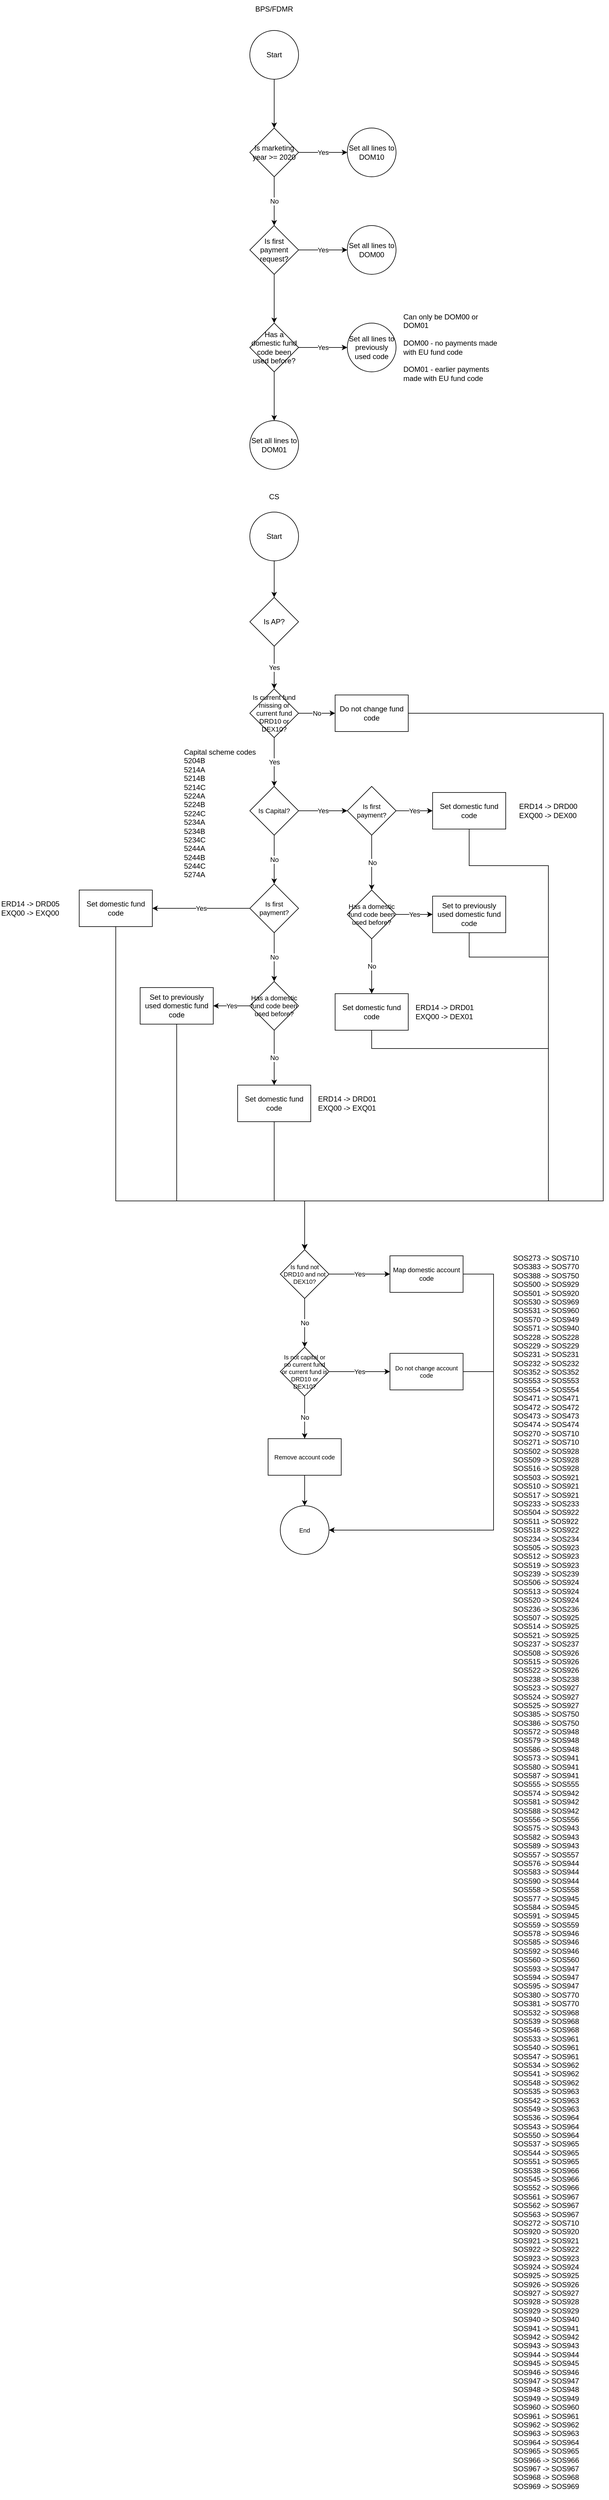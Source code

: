 <mxfile version="21.2.4" type="github">
  <diagram name="Page-1" id="aLZ2Wnbk1KyW59XvxMQL">
    <mxGraphModel dx="2924" dy="1148" grid="1" gridSize="10" guides="1" tooltips="1" connect="1" arrows="1" fold="1" page="1" pageScale="1" pageWidth="850" pageHeight="1100" math="0" shadow="0">
      <root>
        <mxCell id="0" />
        <mxCell id="1" parent="0" />
        <mxCell id="RIhZM-0b08vBuHOQIwmw-3" value="" style="edgeStyle=orthogonalEdgeStyle;rounded=0;orthogonalLoop=1;jettySize=auto;html=1;" parent="1" source="RIhZM-0b08vBuHOQIwmw-1" target="RIhZM-0b08vBuHOQIwmw-2" edge="1">
          <mxGeometry relative="1" as="geometry" />
        </mxCell>
        <mxCell id="RIhZM-0b08vBuHOQIwmw-1" value="Start" style="ellipse;whiteSpace=wrap;html=1;aspect=fixed;" parent="1" vertex="1">
          <mxGeometry x="360" y="160" width="80" height="80" as="geometry" />
        </mxCell>
        <mxCell id="RIhZM-0b08vBuHOQIwmw-5" value="Yes" style="edgeStyle=orthogonalEdgeStyle;rounded=0;orthogonalLoop=1;jettySize=auto;html=1;" parent="1" source="RIhZM-0b08vBuHOQIwmw-2" target="RIhZM-0b08vBuHOQIwmw-4" edge="1">
          <mxGeometry relative="1" as="geometry" />
        </mxCell>
        <mxCell id="RIhZM-0b08vBuHOQIwmw-7" value="No" style="edgeStyle=orthogonalEdgeStyle;rounded=0;orthogonalLoop=1;jettySize=auto;html=1;" parent="1" source="RIhZM-0b08vBuHOQIwmw-2" target="RIhZM-0b08vBuHOQIwmw-6" edge="1">
          <mxGeometry relative="1" as="geometry" />
        </mxCell>
        <mxCell id="RIhZM-0b08vBuHOQIwmw-2" value="Is marketing year &amp;gt;= 2020" style="rhombus;whiteSpace=wrap;html=1;" parent="1" vertex="1">
          <mxGeometry x="360" y="320" width="80" height="80" as="geometry" />
        </mxCell>
        <mxCell id="RIhZM-0b08vBuHOQIwmw-4" value="Set all lines to DOM10" style="ellipse;whiteSpace=wrap;html=1;" parent="1" vertex="1">
          <mxGeometry x="520" y="320" width="80" height="80" as="geometry" />
        </mxCell>
        <mxCell id="RIhZM-0b08vBuHOQIwmw-11" value="Yes" style="edgeStyle=orthogonalEdgeStyle;rounded=0;orthogonalLoop=1;jettySize=auto;html=1;" parent="1" source="RIhZM-0b08vBuHOQIwmw-6" target="RIhZM-0b08vBuHOQIwmw-10" edge="1">
          <mxGeometry relative="1" as="geometry" />
        </mxCell>
        <mxCell id="RIhZM-0b08vBuHOQIwmw-13" value="" style="edgeStyle=orthogonalEdgeStyle;rounded=0;orthogonalLoop=1;jettySize=auto;html=1;" parent="1" source="RIhZM-0b08vBuHOQIwmw-6" target="RIhZM-0b08vBuHOQIwmw-12" edge="1">
          <mxGeometry relative="1" as="geometry" />
        </mxCell>
        <mxCell id="RIhZM-0b08vBuHOQIwmw-6" value="Is first payment request?" style="rhombus;whiteSpace=wrap;html=1;" parent="1" vertex="1">
          <mxGeometry x="360" y="480" width="80" height="80" as="geometry" />
        </mxCell>
        <mxCell id="RIhZM-0b08vBuHOQIwmw-10" value="Set all lines to DOM00" style="ellipse;whiteSpace=wrap;html=1;" parent="1" vertex="1">
          <mxGeometry x="520" y="480" width="80" height="80" as="geometry" />
        </mxCell>
        <mxCell id="RIhZM-0b08vBuHOQIwmw-15" value="Yes" style="edgeStyle=orthogonalEdgeStyle;rounded=0;orthogonalLoop=1;jettySize=auto;html=1;" parent="1" source="RIhZM-0b08vBuHOQIwmw-12" target="RIhZM-0b08vBuHOQIwmw-14" edge="1">
          <mxGeometry relative="1" as="geometry" />
        </mxCell>
        <mxCell id="RIhZM-0b08vBuHOQIwmw-17" value="" style="edgeStyle=orthogonalEdgeStyle;rounded=0;orthogonalLoop=1;jettySize=auto;html=1;" parent="1" source="RIhZM-0b08vBuHOQIwmw-12" target="RIhZM-0b08vBuHOQIwmw-16" edge="1">
          <mxGeometry relative="1" as="geometry" />
        </mxCell>
        <mxCell id="RIhZM-0b08vBuHOQIwmw-12" value="Has a domestic fund code been used before?" style="rhombus;whiteSpace=wrap;html=1;" parent="1" vertex="1">
          <mxGeometry x="360" y="640" width="80" height="80" as="geometry" />
        </mxCell>
        <mxCell id="RIhZM-0b08vBuHOQIwmw-14" value="Set all lines to previously used code" style="ellipse;whiteSpace=wrap;html=1;" parent="1" vertex="1">
          <mxGeometry x="520" y="640" width="80" height="80" as="geometry" />
        </mxCell>
        <mxCell id="RIhZM-0b08vBuHOQIwmw-16" value="Set all lines to DOM01" style="ellipse;whiteSpace=wrap;html=1;" parent="1" vertex="1">
          <mxGeometry x="360" y="800" width="80" height="80" as="geometry" />
        </mxCell>
        <mxCell id="RIhZM-0b08vBuHOQIwmw-18" value="Can only be DOM00 or DOM01&lt;br&gt;&lt;br&gt;DOM00 - no payments made with EU fund code&lt;br&gt;&lt;br&gt;DOM01 - earlier payments made with EU fund code" style="text;html=1;strokeColor=none;fillColor=none;align=left;verticalAlign=middle;whiteSpace=wrap;rounded=0;" parent="1" vertex="1">
          <mxGeometry x="610" y="665" width="160" height="30" as="geometry" />
        </mxCell>
        <mxCell id="RIhZM-0b08vBuHOQIwmw-19" value="BPS/FDMR" style="text;html=1;strokeColor=none;fillColor=none;align=center;verticalAlign=middle;whiteSpace=wrap;rounded=0;" parent="1" vertex="1">
          <mxGeometry x="370" y="110" width="60" height="30" as="geometry" />
        </mxCell>
        <mxCell id="yx07upX3U9dLq38maUh5-40" style="edgeStyle=orthogonalEdgeStyle;rounded=0;orthogonalLoop=1;jettySize=auto;html=1;" edge="1" parent="1" source="yx07upX3U9dLq38maUh5-1" target="yx07upX3U9dLq38maUh5-39">
          <mxGeometry relative="1" as="geometry" />
        </mxCell>
        <mxCell id="yx07upX3U9dLq38maUh5-1" value="Start" style="ellipse;whiteSpace=wrap;html=1;aspect=fixed;" vertex="1" parent="1">
          <mxGeometry x="360" y="950" width="80" height="80" as="geometry" />
        </mxCell>
        <mxCell id="yx07upX3U9dLq38maUh5-2" value="CS" style="text;html=1;strokeColor=none;fillColor=none;align=center;verticalAlign=middle;whiteSpace=wrap;rounded=0;" vertex="1" parent="1">
          <mxGeometry x="370" y="910" width="60" height="30" as="geometry" />
        </mxCell>
        <mxCell id="yx07upX3U9dLq38maUh5-9" value="No" style="edgeStyle=orthogonalEdgeStyle;rounded=0;orthogonalLoop=1;jettySize=auto;html=1;" edge="1" parent="1" source="yx07upX3U9dLq38maUh5-4" target="yx07upX3U9dLq38maUh5-8">
          <mxGeometry relative="1" as="geometry" />
        </mxCell>
        <mxCell id="yx07upX3U9dLq38maUh5-11" value="Yes" style="edgeStyle=orthogonalEdgeStyle;rounded=0;orthogonalLoop=1;jettySize=auto;html=1;" edge="1" parent="1" source="yx07upX3U9dLq38maUh5-4" target="yx07upX3U9dLq38maUh5-10">
          <mxGeometry relative="1" as="geometry" />
        </mxCell>
        <mxCell id="yx07upX3U9dLq38maUh5-4" value="Is current fund missing or current fund DRD10 or DEX10?" style="rhombus;whiteSpace=wrap;html=1;fontSize=11;rounded=0;" vertex="1" parent="1">
          <mxGeometry x="360" y="1240" width="80" height="80" as="geometry" />
        </mxCell>
        <mxCell id="yx07upX3U9dLq38maUh5-55" style="edgeStyle=orthogonalEdgeStyle;rounded=0;orthogonalLoop=1;jettySize=auto;html=1;entryX=0.5;entryY=0;entryDx=0;entryDy=0;" edge="1" parent="1" source="yx07upX3U9dLq38maUh5-8" target="yx07upX3U9dLq38maUh5-42">
          <mxGeometry relative="1" as="geometry">
            <Array as="points">
              <mxPoint x="940" y="1280" />
              <mxPoint x="940" y="2080" />
              <mxPoint x="450" y="2080" />
            </Array>
          </mxGeometry>
        </mxCell>
        <mxCell id="yx07upX3U9dLq38maUh5-8" value="Do not change fund code" style="rounded=0;whiteSpace=wrap;html=1;fontSize=12;" vertex="1" parent="1">
          <mxGeometry x="500" y="1250" width="120" height="60" as="geometry" />
        </mxCell>
        <mxCell id="yx07upX3U9dLq38maUh5-13" value="Yes" style="edgeStyle=orthogonalEdgeStyle;rounded=0;orthogonalLoop=1;jettySize=auto;html=1;" edge="1" parent="1" source="yx07upX3U9dLq38maUh5-10" target="yx07upX3U9dLq38maUh5-12">
          <mxGeometry relative="1" as="geometry" />
        </mxCell>
        <mxCell id="yx07upX3U9dLq38maUh5-27" value="No" style="edgeStyle=orthogonalEdgeStyle;rounded=0;orthogonalLoop=1;jettySize=auto;html=1;" edge="1" parent="1" source="yx07upX3U9dLq38maUh5-10" target="yx07upX3U9dLq38maUh5-26">
          <mxGeometry relative="1" as="geometry" />
        </mxCell>
        <mxCell id="yx07upX3U9dLq38maUh5-10" value="Is Capital?" style="rhombus;whiteSpace=wrap;html=1;fontSize=11;rounded=0;" vertex="1" parent="1">
          <mxGeometry x="360" y="1400" width="80" height="80" as="geometry" />
        </mxCell>
        <mxCell id="yx07upX3U9dLq38maUh5-15" value="Yes" style="edgeStyle=orthogonalEdgeStyle;rounded=0;orthogonalLoop=1;jettySize=auto;html=1;" edge="1" parent="1" source="yx07upX3U9dLq38maUh5-12" target="yx07upX3U9dLq38maUh5-14">
          <mxGeometry relative="1" as="geometry" />
        </mxCell>
        <mxCell id="yx07upX3U9dLq38maUh5-18" value="No" style="edgeStyle=orthogonalEdgeStyle;rounded=0;orthogonalLoop=1;jettySize=auto;html=1;" edge="1" parent="1" source="yx07upX3U9dLq38maUh5-12">
          <mxGeometry relative="1" as="geometry">
            <mxPoint x="560" y="1570" as="targetPoint" />
          </mxGeometry>
        </mxCell>
        <mxCell id="yx07upX3U9dLq38maUh5-12" value="Is first payment?" style="rhombus;whiteSpace=wrap;html=1;fontSize=11;rounded=0;" vertex="1" parent="1">
          <mxGeometry x="520" y="1400" width="80" height="80" as="geometry" />
        </mxCell>
        <mxCell id="yx07upX3U9dLq38maUh5-44" style="edgeStyle=orthogonalEdgeStyle;rounded=0;orthogonalLoop=1;jettySize=auto;html=1;entryX=0.5;entryY=0;entryDx=0;entryDy=0;" edge="1" parent="1" source="yx07upX3U9dLq38maUh5-14" target="yx07upX3U9dLq38maUh5-42">
          <mxGeometry relative="1" as="geometry">
            <Array as="points">
              <mxPoint x="720" y="1530" />
              <mxPoint x="850" y="1530" />
              <mxPoint x="850" y="2080" />
              <mxPoint x="450" y="2080" />
            </Array>
          </mxGeometry>
        </mxCell>
        <mxCell id="yx07upX3U9dLq38maUh5-14" value="Set domestic fund code" style="whiteSpace=wrap;html=1;fontSize=12;rounded=0;" vertex="1" parent="1">
          <mxGeometry x="660" y="1410" width="120" height="60" as="geometry" />
        </mxCell>
        <mxCell id="yx07upX3U9dLq38maUh5-16" value="ERD14 -&amp;gt; DRD00&lt;br&gt;EXQ00 -&amp;gt; DEX00" style="text;html=1;strokeColor=none;fillColor=none;align=left;verticalAlign=middle;whiteSpace=wrap;rounded=0;" vertex="1" parent="1">
          <mxGeometry x="800" y="1425" width="120" height="30" as="geometry" />
        </mxCell>
        <mxCell id="yx07upX3U9dLq38maUh5-21" value="Yes" style="edgeStyle=orthogonalEdgeStyle;rounded=0;orthogonalLoop=1;jettySize=auto;html=1;" edge="1" parent="1" source="yx07upX3U9dLq38maUh5-19" target="yx07upX3U9dLq38maUh5-20">
          <mxGeometry relative="1" as="geometry" />
        </mxCell>
        <mxCell id="yx07upX3U9dLq38maUh5-23" value="No" style="edgeStyle=orthogonalEdgeStyle;rounded=0;orthogonalLoop=1;jettySize=auto;html=1;" edge="1" parent="1" source="yx07upX3U9dLq38maUh5-19" target="yx07upX3U9dLq38maUh5-22">
          <mxGeometry relative="1" as="geometry" />
        </mxCell>
        <mxCell id="yx07upX3U9dLq38maUh5-19" value="Has a domestic fund code been used before?" style="rhombus;whiteSpace=wrap;html=1;fontSize=11;" vertex="1" parent="1">
          <mxGeometry x="520" y="1570" width="80" height="80" as="geometry" />
        </mxCell>
        <mxCell id="yx07upX3U9dLq38maUh5-43" style="edgeStyle=orthogonalEdgeStyle;rounded=0;orthogonalLoop=1;jettySize=auto;html=1;" edge="1" parent="1" source="yx07upX3U9dLq38maUh5-20" target="yx07upX3U9dLq38maUh5-42">
          <mxGeometry relative="1" as="geometry">
            <Array as="points">
              <mxPoint x="720" y="1680" />
              <mxPoint x="850" y="1680" />
              <mxPoint x="850" y="2080" />
              <mxPoint x="450" y="2080" />
            </Array>
          </mxGeometry>
        </mxCell>
        <mxCell id="yx07upX3U9dLq38maUh5-20" value="Set to previously used domestic fund code" style="whiteSpace=wrap;html=1;" vertex="1" parent="1">
          <mxGeometry x="660" y="1580" width="120" height="60" as="geometry" />
        </mxCell>
        <mxCell id="yx07upX3U9dLq38maUh5-45" style="edgeStyle=orthogonalEdgeStyle;rounded=0;orthogonalLoop=1;jettySize=auto;html=1;entryX=0.5;entryY=0;entryDx=0;entryDy=0;" edge="1" parent="1" source="yx07upX3U9dLq38maUh5-22" target="yx07upX3U9dLq38maUh5-42">
          <mxGeometry relative="1" as="geometry">
            <Array as="points">
              <mxPoint x="560" y="1830" />
              <mxPoint x="850" y="1830" />
              <mxPoint x="850" y="2080" />
              <mxPoint x="450" y="2080" />
            </Array>
          </mxGeometry>
        </mxCell>
        <mxCell id="yx07upX3U9dLq38maUh5-22" value="Set domestic fund code" style="whiteSpace=wrap;html=1;" vertex="1" parent="1">
          <mxGeometry x="500" y="1740" width="120" height="60" as="geometry" />
        </mxCell>
        <mxCell id="yx07upX3U9dLq38maUh5-24" value="ERD14 -&amp;gt; DRD01&lt;br&gt;EXQ00 -&amp;gt; DEX01" style="text;html=1;strokeColor=none;fillColor=none;align=left;verticalAlign=middle;whiteSpace=wrap;rounded=0;" vertex="1" parent="1">
          <mxGeometry x="630" y="1755" width="120" height="30" as="geometry" />
        </mxCell>
        <mxCell id="yx07upX3U9dLq38maUh5-25" value="Capital scheme codes&lt;br&gt;5204B&lt;br&gt;5214A&lt;br&gt;5214B&lt;br&gt;5214C&lt;br&gt;5224A&lt;br&gt;5224B&lt;br&gt;5224C&lt;br&gt;5234A&lt;br&gt;5234B&lt;br&gt;5234C&lt;br&gt;5244A&lt;br&gt;5244B&lt;br&gt;5244C&lt;br&gt;5274A" style="text;whiteSpace=wrap;html=1;" vertex="1" parent="1">
          <mxGeometry x="250" y="1330" width="140" height="220" as="geometry" />
        </mxCell>
        <mxCell id="yx07upX3U9dLq38maUh5-29" value="Yes" style="edgeStyle=orthogonalEdgeStyle;rounded=0;orthogonalLoop=1;jettySize=auto;html=1;" edge="1" parent="1" source="yx07upX3U9dLq38maUh5-26" target="yx07upX3U9dLq38maUh5-28">
          <mxGeometry relative="1" as="geometry" />
        </mxCell>
        <mxCell id="yx07upX3U9dLq38maUh5-33" value="No" style="edgeStyle=orthogonalEdgeStyle;rounded=0;orthogonalLoop=1;jettySize=auto;html=1;" edge="1" parent="1" source="yx07upX3U9dLq38maUh5-26" target="yx07upX3U9dLq38maUh5-32">
          <mxGeometry relative="1" as="geometry" />
        </mxCell>
        <mxCell id="yx07upX3U9dLq38maUh5-26" value="Is first payment?" style="rhombus;whiteSpace=wrap;html=1;fontSize=11;rounded=0;" vertex="1" parent="1">
          <mxGeometry x="360" y="1560" width="80" height="80" as="geometry" />
        </mxCell>
        <mxCell id="yx07upX3U9dLq38maUh5-54" style="edgeStyle=orthogonalEdgeStyle;rounded=0;orthogonalLoop=1;jettySize=auto;html=1;entryX=0.5;entryY=0;entryDx=0;entryDy=0;" edge="1" parent="1" source="yx07upX3U9dLq38maUh5-28" target="yx07upX3U9dLq38maUh5-42">
          <mxGeometry relative="1" as="geometry">
            <Array as="points">
              <mxPoint x="140" y="2080" />
              <mxPoint x="450" y="2080" />
            </Array>
          </mxGeometry>
        </mxCell>
        <mxCell id="yx07upX3U9dLq38maUh5-28" value="Set domestic fund code" style="whiteSpace=wrap;html=1;fontSize=12;rounded=0;" vertex="1" parent="1">
          <mxGeometry x="80" y="1570" width="120" height="60" as="geometry" />
        </mxCell>
        <mxCell id="yx07upX3U9dLq38maUh5-31" value="ERD14 -&amp;gt; DRD05&lt;br&gt;EXQ00 -&amp;gt; EXQ00" style="text;html=1;strokeColor=none;fillColor=none;align=left;verticalAlign=middle;whiteSpace=wrap;rounded=0;" vertex="1" parent="1">
          <mxGeometry x="-50" y="1585" width="120" height="30" as="geometry" />
        </mxCell>
        <mxCell id="yx07upX3U9dLq38maUh5-35" value="No" style="edgeStyle=orthogonalEdgeStyle;rounded=0;orthogonalLoop=1;jettySize=auto;html=1;" edge="1" parent="1" source="yx07upX3U9dLq38maUh5-32" target="yx07upX3U9dLq38maUh5-34">
          <mxGeometry relative="1" as="geometry" />
        </mxCell>
        <mxCell id="yx07upX3U9dLq38maUh5-38" value="Yes" style="edgeStyle=orthogonalEdgeStyle;rounded=0;orthogonalLoop=1;jettySize=auto;html=1;" edge="1" parent="1" source="yx07upX3U9dLq38maUh5-32" target="yx07upX3U9dLq38maUh5-37">
          <mxGeometry relative="1" as="geometry">
            <Array as="points">
              <mxPoint x="330" y="1760" />
              <mxPoint x="330" y="1760" />
            </Array>
          </mxGeometry>
        </mxCell>
        <mxCell id="yx07upX3U9dLq38maUh5-32" value="Has a domestic fund code been used before?" style="rhombus;whiteSpace=wrap;html=1;fontSize=11;rounded=0;" vertex="1" parent="1">
          <mxGeometry x="360" y="1720" width="80" height="80" as="geometry" />
        </mxCell>
        <mxCell id="yx07upX3U9dLq38maUh5-52" style="edgeStyle=orthogonalEdgeStyle;rounded=0;orthogonalLoop=1;jettySize=auto;html=1;entryX=0.5;entryY=0;entryDx=0;entryDy=0;" edge="1" parent="1" source="yx07upX3U9dLq38maUh5-34" target="yx07upX3U9dLq38maUh5-42">
          <mxGeometry relative="1" as="geometry">
            <Array as="points">
              <mxPoint x="400" y="2080" />
              <mxPoint x="450" y="2080" />
            </Array>
          </mxGeometry>
        </mxCell>
        <mxCell id="yx07upX3U9dLq38maUh5-34" value="Set domestic fund code" style="whiteSpace=wrap;html=1;fontSize=12;rounded=0;" vertex="1" parent="1">
          <mxGeometry x="340" y="1890" width="120" height="60" as="geometry" />
        </mxCell>
        <mxCell id="yx07upX3U9dLq38maUh5-36" value="ERD14 -&amp;gt; DRD01&lt;br&gt;EXQ00 -&amp;gt; EXQ01" style="text;html=1;strokeColor=none;fillColor=none;align=left;verticalAlign=middle;whiteSpace=wrap;rounded=0;" vertex="1" parent="1">
          <mxGeometry x="470" y="1905" width="120" height="30" as="geometry" />
        </mxCell>
        <mxCell id="yx07upX3U9dLq38maUh5-53" style="edgeStyle=orthogonalEdgeStyle;rounded=0;orthogonalLoop=1;jettySize=auto;html=1;entryX=0.5;entryY=0;entryDx=0;entryDy=0;" edge="1" parent="1" source="yx07upX3U9dLq38maUh5-37" target="yx07upX3U9dLq38maUh5-42">
          <mxGeometry relative="1" as="geometry">
            <Array as="points">
              <mxPoint x="240" y="2080" />
              <mxPoint x="450" y="2080" />
            </Array>
          </mxGeometry>
        </mxCell>
        <mxCell id="yx07upX3U9dLq38maUh5-37" value="&lt;span style=&quot;color: rgb(0, 0, 0); font-family: Helvetica; font-size: 12px; font-style: normal; font-variant-ligatures: normal; font-variant-caps: normal; font-weight: 400; letter-spacing: normal; orphans: 2; text-indent: 0px; text-transform: none; widows: 2; word-spacing: 0px; -webkit-text-stroke-width: 0px; background-color: rgb(251, 251, 251); text-decoration-thickness: initial; text-decoration-style: initial; text-decoration-color: initial; float: none; display: inline !important;&quot;&gt;Set to previously used domestic fund code&lt;/span&gt;" style="whiteSpace=wrap;html=1;fontSize=11;rounded=0;align=center;" vertex="1" parent="1">
          <mxGeometry x="180" y="1730" width="120" height="60" as="geometry" />
        </mxCell>
        <mxCell id="yx07upX3U9dLq38maUh5-41" value="Yes" style="edgeStyle=orthogonalEdgeStyle;rounded=0;orthogonalLoop=1;jettySize=auto;html=1;" edge="1" parent="1" source="yx07upX3U9dLq38maUh5-39" target="yx07upX3U9dLq38maUh5-4">
          <mxGeometry relative="1" as="geometry" />
        </mxCell>
        <mxCell id="yx07upX3U9dLq38maUh5-39" value="Is AP?" style="rhombus;whiteSpace=wrap;html=1;" vertex="1" parent="1">
          <mxGeometry x="360" y="1090" width="80" height="80" as="geometry" />
        </mxCell>
        <mxCell id="yx07upX3U9dLq38maUh5-47" value="Yes" style="edgeStyle=orthogonalEdgeStyle;rounded=0;orthogonalLoop=1;jettySize=auto;html=1;" edge="1" parent="1" source="yx07upX3U9dLq38maUh5-42" target="yx07upX3U9dLq38maUh5-46">
          <mxGeometry relative="1" as="geometry" />
        </mxCell>
        <mxCell id="yx07upX3U9dLq38maUh5-57" value="No" style="edgeStyle=orthogonalEdgeStyle;rounded=0;orthogonalLoop=1;jettySize=auto;html=1;" edge="1" parent="1" source="yx07upX3U9dLq38maUh5-42" target="yx07upX3U9dLq38maUh5-56">
          <mxGeometry relative="1" as="geometry" />
        </mxCell>
        <mxCell id="yx07upX3U9dLq38maUh5-42" value="Is fund not DRD10 and not DEX10?" style="rhombus;whiteSpace=wrap;html=1;fontSize=10;" vertex="1" parent="1">
          <mxGeometry x="410" y="2160" width="80" height="80" as="geometry" />
        </mxCell>
        <mxCell id="yx07upX3U9dLq38maUh5-62" style="edgeStyle=orthogonalEdgeStyle;rounded=0;orthogonalLoop=1;jettySize=auto;html=1;entryX=1;entryY=0.5;entryDx=0;entryDy=0;" edge="1" parent="1" source="yx07upX3U9dLq38maUh5-46" target="yx07upX3U9dLq38maUh5-60">
          <mxGeometry relative="1" as="geometry">
            <Array as="points">
              <mxPoint x="760" y="2200" />
              <mxPoint x="760" y="2620" />
            </Array>
          </mxGeometry>
        </mxCell>
        <mxCell id="yx07upX3U9dLq38maUh5-46" value="Map domestic account code" style="whiteSpace=wrap;html=1;fontSize=11;" vertex="1" parent="1">
          <mxGeometry x="590" y="2170" width="120" height="60" as="geometry" />
        </mxCell>
        <mxCell id="yx07upX3U9dLq38maUh5-51" value="SOS273 -&gt; SOS710&#xa;SOS383 -&gt; SOS770&#xa;SOS388 -&gt; SOS750&#xa;SOS500 -&gt; SOS929&#xa;SOS501 -&gt; SOS920&#xa;SOS530 -&gt; SOS969&#xa;SOS531 -&gt; SOS960&#xa;SOS570 -&gt; SOS949&#xa;SOS571 -&gt; SOS940&#xa;SOS228 -&gt; SOS228&#xa;SOS229 -&gt; SOS229&#xa;SOS231 -&gt; SOS231&#xa;SOS232 -&gt; SOS232&#xa;SOS352 -&gt; SOS352&#xa;SOS553 -&gt; SOS553&#xa;SOS554 -&gt; SOS554&#xa;SOS471 -&gt; SOS471&#xa;SOS472 -&gt; SOS472&#xa;SOS473 -&gt; SOS473&#xa;SOS474 -&gt; SOS474&#xa;SOS270 -&gt; SOS710&#xa;SOS271 -&gt; SOS710&#xa;SOS502 -&gt; SOS928&#xa;SOS509 -&gt; SOS928&#xa;SOS516 -&gt; SOS928&#xa;SOS503 -&gt; SOS921&#xa;SOS510 -&gt; SOS921&#xa;SOS517 -&gt; SOS921&#xa;SOS233 -&gt; SOS233&#xa;SOS504 -&gt; SOS922&#xa;SOS511 -&gt; SOS922&#xa;SOS518 -&gt; SOS922&#xa;SOS234 -&gt; SOS234&#xa;SOS505 -&gt; SOS923&#xa;SOS512 -&gt; SOS923&#xa;SOS519 -&gt; SOS923&#xa;SOS239 -&gt; SOS239&#xa;SOS506 -&gt; SOS924&#xa;SOS513 -&gt; SOS924&#xa;SOS520 -&gt; SOS924&#xa;SOS236 -&gt; SOS236&#xa;SOS507 -&gt; SOS925&#xa;SOS514 -&gt; SOS925&#xa;SOS521 -&gt; SOS925&#xa;SOS237 -&gt; SOS237&#xa;SOS508 -&gt; SOS926&#xa;SOS515 -&gt; SOS926&#xa;SOS522 -&gt; SOS926&#xa;SOS238 -&gt; SOS238&#xa;SOS523 -&gt; SOS927&#xa;SOS524 -&gt; SOS927&#xa;SOS525 -&gt; SOS927&#xa;SOS385 -&gt; SOS750&#xa;SOS386 -&gt; SOS750&#xa;SOS572 -&gt; SOS948&#xa;SOS579 -&gt; SOS948&#xa;SOS586 -&gt; SOS948&#xa;SOS573 -&gt; SOS941&#xa;SOS580 -&gt; SOS941&#xa;SOS587 -&gt; SOS941&#xa;SOS555 -&gt; SOS555&#xa;SOS574 -&gt; SOS942&#xa;SOS581 -&gt; SOS942&#xa;SOS588 -&gt; SOS942&#xa;SOS556 -&gt; SOS556&#xa;SOS575 -&gt; SOS943&#xa;SOS582 -&gt; SOS943&#xa;SOS589 -&gt; SOS943&#xa;SOS557 -&gt; SOS557&#xa;SOS576 -&gt; SOS944&#xa;SOS583 -&gt; SOS944&#xa;SOS590 -&gt; SOS944&#xa;SOS558 -&gt; SOS558&#xa;SOS577 -&gt; SOS945&#xa;SOS584 -&gt; SOS945&#xa;SOS591 -&gt; SOS945&#xa;SOS559 -&gt; SOS559&#xa;SOS578 -&gt; SOS946&#xa;SOS585 -&gt; SOS946&#xa;SOS592 -&gt; SOS946&#xa;SOS560 -&gt; SOS560&#xa;SOS593 -&gt; SOS947&#xa;SOS594 -&gt; SOS947&#xa;SOS595 -&gt; SOS947&#xa;SOS380 -&gt; SOS770&#xa;SOS381 -&gt; SOS770&#xa;SOS532 -&gt; SOS968&#xa;SOS539 -&gt; SOS968&#xa;SOS546 -&gt; SOS968&#xa;SOS533 -&gt; SOS961&#xa;SOS540 -&gt; SOS961&#xa;SOS547 -&gt; SOS961&#xa;SOS534 -&gt; SOS962&#xa;SOS541 -&gt; SOS962&#xa;SOS548 -&gt; SOS962&#xa;SOS535 -&gt; SOS963&#xa;SOS542 -&gt; SOS963&#xa;SOS549 -&gt; SOS963&#xa;SOS536 -&gt; SOS964&#xa;SOS543 -&gt; SOS964&#xa;SOS550 -&gt; SOS964&#xa;SOS537 -&gt; SOS965&#xa;SOS544 -&gt; SOS965&#xa;SOS551 -&gt; SOS965&#xa;SOS538 -&gt; SOS966&#xa;SOS545 -&gt; SOS966&#xa;SOS552 -&gt; SOS966&#xa;SOS561 -&gt; SOS967&#xa;SOS562 -&gt; SOS967&#xa;SOS563 -&gt; SOS967&#xa;SOS272 -&gt; SOS710&#xa;SOS920 -&gt; SOS920&#xa;SOS921 -&gt; SOS921&#xa;SOS922 -&gt; SOS922&#xa;SOS923 -&gt; SOS923&#xa;SOS924 -&gt; SOS924&#xa;SOS925 -&gt; SOS925&#xa;SOS926 -&gt; SOS926&#xa;SOS927 -&gt; SOS927&#xa;SOS928 -&gt; SOS928&#xa;SOS929 -&gt; SOS929&#xa;SOS940 -&gt; SOS940&#xa;SOS941 -&gt; SOS941&#xa;SOS942 -&gt; SOS942&#xa;SOS943 -&gt; SOS943&#xa;SOS944 -&gt; SOS944&#xa;SOS945 -&gt; SOS945&#xa;SOS946 -&gt; SOS946&#xa;SOS947 -&gt; SOS947&#xa;SOS948 -&gt; SOS948&#xa;SOS949 -&gt; SOS949&#xa;SOS960 -&gt; SOS960&#xa;SOS961 -&gt; SOS961&#xa;SOS962 -&gt; SOS962&#xa;SOS963 -&gt; SOS963&#xa;SOS964 -&gt; SOS964&#xa;SOS965 -&gt; SOS965&#xa;SOS966 -&gt; SOS966&#xa;SOS967 -&gt; SOS967&#xa;SOS968 -&gt; SOS968&#xa;SOS969 -&gt; SOS969" style="text;whiteSpace=wrap;html=1;" vertex="1" parent="1">
          <mxGeometry x="790" y="2160" width="140" height="2050" as="geometry" />
        </mxCell>
        <mxCell id="yx07upX3U9dLq38maUh5-59" value="Yes" style="edgeStyle=orthogonalEdgeStyle;rounded=0;orthogonalLoop=1;jettySize=auto;html=1;" edge="1" parent="1" source="yx07upX3U9dLq38maUh5-56" target="yx07upX3U9dLq38maUh5-58">
          <mxGeometry relative="1" as="geometry" />
        </mxCell>
        <mxCell id="yx07upX3U9dLq38maUh5-66" value="No" style="edgeStyle=orthogonalEdgeStyle;rounded=0;orthogonalLoop=1;jettySize=auto;html=1;entryX=0.5;entryY=0;entryDx=0;entryDy=0;" edge="1" parent="1" source="yx07upX3U9dLq38maUh5-56" target="yx07upX3U9dLq38maUh5-64">
          <mxGeometry relative="1" as="geometry" />
        </mxCell>
        <mxCell id="yx07upX3U9dLq38maUh5-56" value="Is not capital or no current fund or current fund is DRD10 or DEX10?" style="rhombus;whiteSpace=wrap;html=1;fontSize=10;" vertex="1" parent="1">
          <mxGeometry x="410" y="2320" width="80" height="80" as="geometry" />
        </mxCell>
        <mxCell id="yx07upX3U9dLq38maUh5-63" style="edgeStyle=orthogonalEdgeStyle;rounded=0;orthogonalLoop=1;jettySize=auto;html=1;entryX=1;entryY=0.5;entryDx=0;entryDy=0;" edge="1" parent="1" source="yx07upX3U9dLq38maUh5-58" target="yx07upX3U9dLq38maUh5-60">
          <mxGeometry relative="1" as="geometry">
            <Array as="points">
              <mxPoint x="760" y="2360" />
              <mxPoint x="760" y="2620" />
            </Array>
          </mxGeometry>
        </mxCell>
        <mxCell id="yx07upX3U9dLq38maUh5-58" value="Do not change account code" style="whiteSpace=wrap;html=1;fontSize=10;" vertex="1" parent="1">
          <mxGeometry x="590" y="2330" width="120" height="60" as="geometry" />
        </mxCell>
        <mxCell id="yx07upX3U9dLq38maUh5-60" value="End" style="ellipse;whiteSpace=wrap;html=1;fontSize=10;" vertex="1" parent="1">
          <mxGeometry x="410" y="2580" width="80" height="80" as="geometry" />
        </mxCell>
        <mxCell id="yx07upX3U9dLq38maUh5-67" style="edgeStyle=orthogonalEdgeStyle;rounded=0;orthogonalLoop=1;jettySize=auto;html=1;" edge="1" parent="1" source="yx07upX3U9dLq38maUh5-64" target="yx07upX3U9dLq38maUh5-60">
          <mxGeometry relative="1" as="geometry" />
        </mxCell>
        <mxCell id="yx07upX3U9dLq38maUh5-64" value="Remove account code" style="whiteSpace=wrap;html=1;fontSize=10;" vertex="1" parent="1">
          <mxGeometry x="390" y="2470" width="120" height="60" as="geometry" />
        </mxCell>
      </root>
    </mxGraphModel>
  </diagram>
</mxfile>
